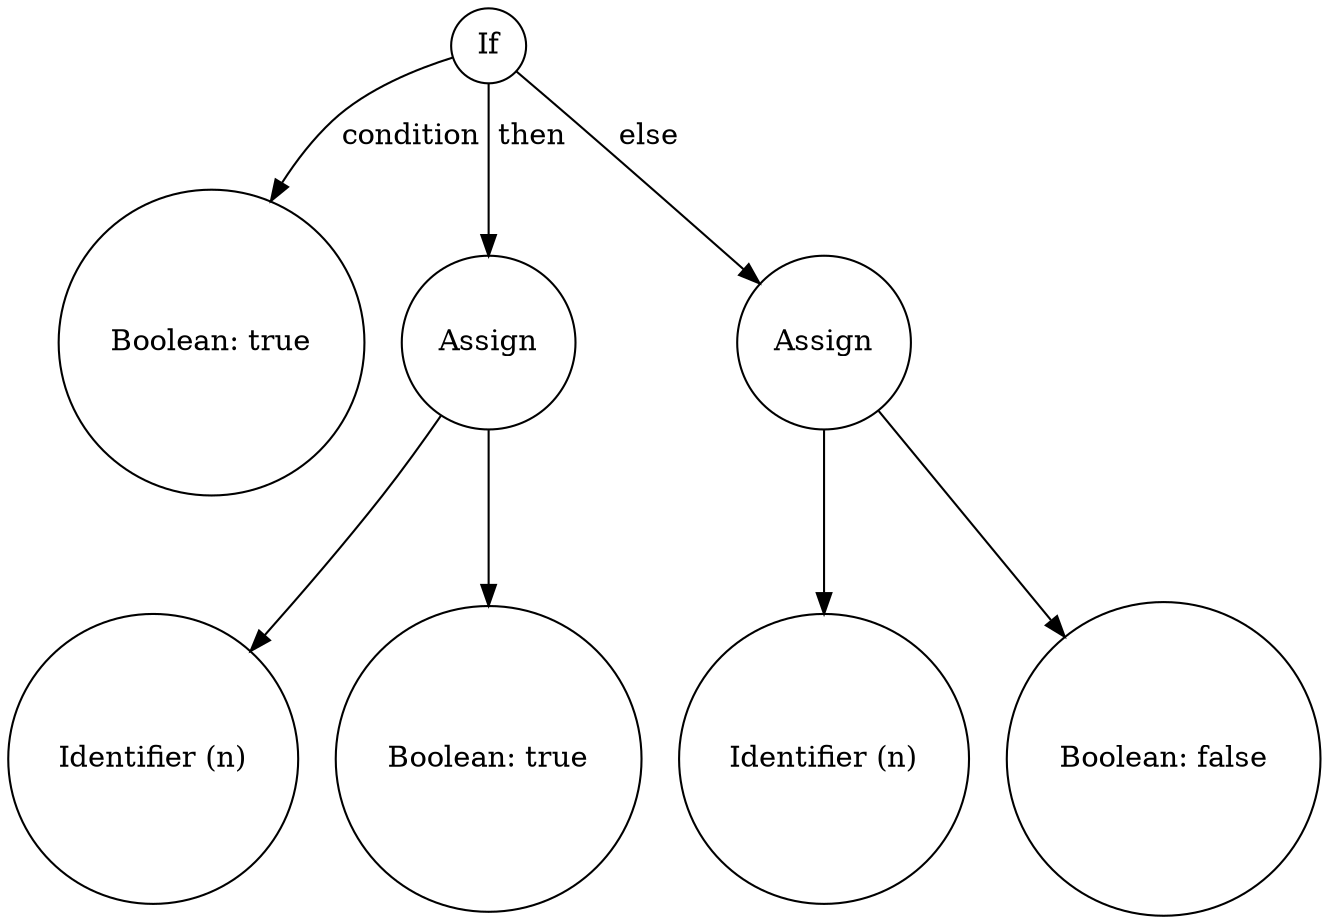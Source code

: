 digraph {
0 [shape="circle" label="If"]
1 [shape="circle" label="Boolean: true"];
0->1 [label=" condition"];
2 [shape="circle" label="Assign"]
3 [shape="circle" label="Identifier (n)"];
2->3 [label=" "];
4 [shape="circle" label="Boolean: true"];
2->4 [label=" "];
0->2 [label=" then"];
5 [shape="circle" label="Assign"]
6 [shape="circle" label="Identifier (n)"];
5->6 [label=" "];
7 [shape="circle" label="Boolean: false"];
5->7 [label=" "];
0->5 [label=" else"];
}

